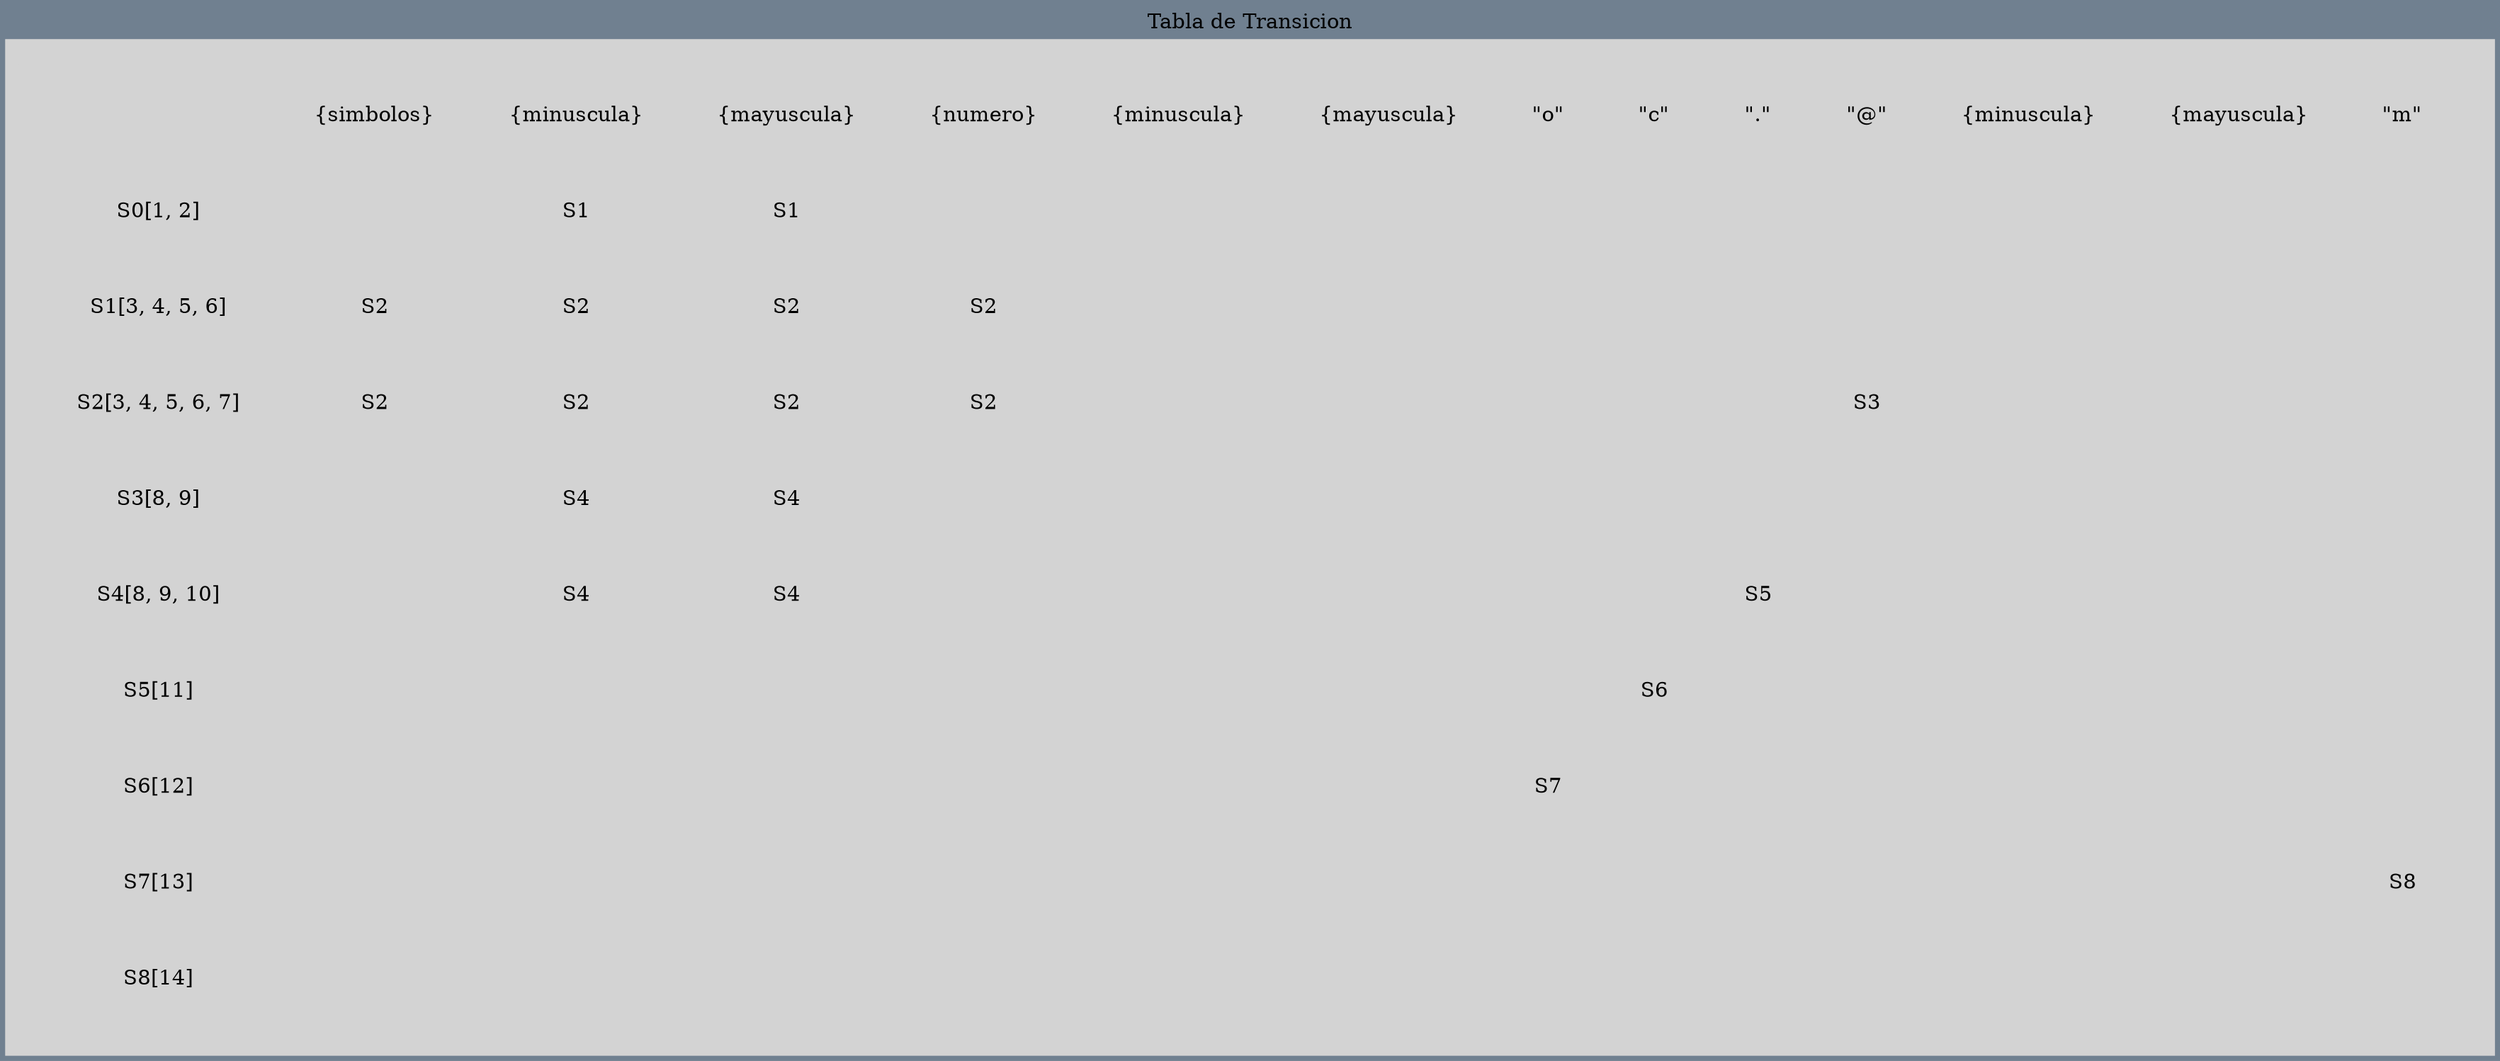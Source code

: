 digraph G {
bgcolor="slategrey" label="Tabla de Transicion" layout=dot 
labelloc = "t" edge [weigth=1000  color=darkgreen  arrowtail="open" arrowhead="open"]
node[shape=box, style="filled", color=lightgrey];
a0 [label=<
<TABLE border="10" cellspacing="10" cellpadding="10" style="rounded"><TR><TD> </TD>
<TD>{simbolos}</TD>
<TD>{minuscula}</TD>
<TD>{mayuscula}</TD>
<TD>{numero}</TD>
<TD>{minuscula}</TD>
<TD>{mayuscula}</TD>
<TD>"o"</TD>
<TD>"c"</TD>
<TD>"."</TD>
<TD>"@"</TD>
<TD>{minuscula}</TD>
<TD>{mayuscula}</TD>
<TD>"m"</TD>
  </TR>
<TR><TD>S0[1, 2]</TD>
  <TD> </TD>
  <TD>S1</TD>
  <TD>S1</TD>
  <TD> </TD>
  <TD> </TD>
  <TD> </TD>
  <TD> </TD>
  <TD> </TD>
  <TD> </TD>
  <TD> </TD>
  <TD> </TD>
  <TD> </TD>
  <TD> </TD>
</TR>
<TR><TD>S1[3, 4, 5, 6]</TD>
  <TD>S2</TD>
  <TD>S2</TD>
  <TD>S2</TD>
  <TD>S2</TD>
  <TD> </TD>
  <TD> </TD>
  <TD> </TD>
  <TD> </TD>
  <TD> </TD>
  <TD> </TD>
  <TD> </TD>
  <TD> </TD>
  <TD> </TD>
</TR>
<TR><TD>S2[3, 4, 5, 6, 7]</TD>
  <TD>S2</TD>
  <TD>S2</TD>
  <TD>S2</TD>
  <TD>S2</TD>
  <TD> </TD>
  <TD> </TD>
  <TD> </TD>
  <TD> </TD>
  <TD> </TD>
  <TD>S3</TD>
  <TD> </TD>
  <TD> </TD>
  <TD> </TD>
</TR>
<TR><TD>S3[8, 9]</TD>
  <TD> </TD>
  <TD>S4</TD>
  <TD>S4</TD>
  <TD> </TD>
  <TD> </TD>
  <TD> </TD>
  <TD> </TD>
  <TD> </TD>
  <TD> </TD>
  <TD> </TD>
  <TD> </TD>
  <TD> </TD>
  <TD> </TD>
</TR>
<TR><TD>S4[8, 9, 10]</TD>
  <TD> </TD>
  <TD>S4</TD>
  <TD>S4</TD>
  <TD> </TD>
  <TD> </TD>
  <TD> </TD>
  <TD> </TD>
  <TD> </TD>
  <TD>S5</TD>
  <TD> </TD>
  <TD> </TD>
  <TD> </TD>
  <TD> </TD>
</TR>
<TR><TD>S5[11]</TD>
  <TD> </TD>
  <TD> </TD>
  <TD> </TD>
  <TD> </TD>
  <TD> </TD>
  <TD> </TD>
  <TD> </TD>
  <TD>S6</TD>
  <TD> </TD>
  <TD> </TD>
  <TD> </TD>
  <TD> </TD>
  <TD> </TD>
</TR>
<TR><TD>S6[12]</TD>
  <TD> </TD>
  <TD> </TD>
  <TD> </TD>
  <TD> </TD>
  <TD> </TD>
  <TD> </TD>
  <TD>S7</TD>
  <TD> </TD>
  <TD> </TD>
  <TD> </TD>
  <TD> </TD>
  <TD> </TD>
  <TD> </TD>
</TR>
<TR><TD>S7[13]</TD>
  <TD> </TD>
  <TD> </TD>
  <TD> </TD>
  <TD> </TD>
  <TD> </TD>
  <TD> </TD>
  <TD> </TD>
  <TD> </TD>
  <TD> </TD>
  <TD> </TD>
  <TD> </TD>
  <TD> </TD>
  <TD>S8</TD>
</TR>
<TR><TD>S8[14]</TD>
  <TD> </TD>
  <TD> </TD>
  <TD> </TD>
  <TD> </TD>
  <TD> </TD>
  <TD> </TD>
  <TD> </TD>
  <TD> </TD>
  <TD> </TD>
  <TD> </TD>
  <TD> </TD>
  <TD> </TD>
  <TD> </TD>
</TR>
</TABLE>>];}